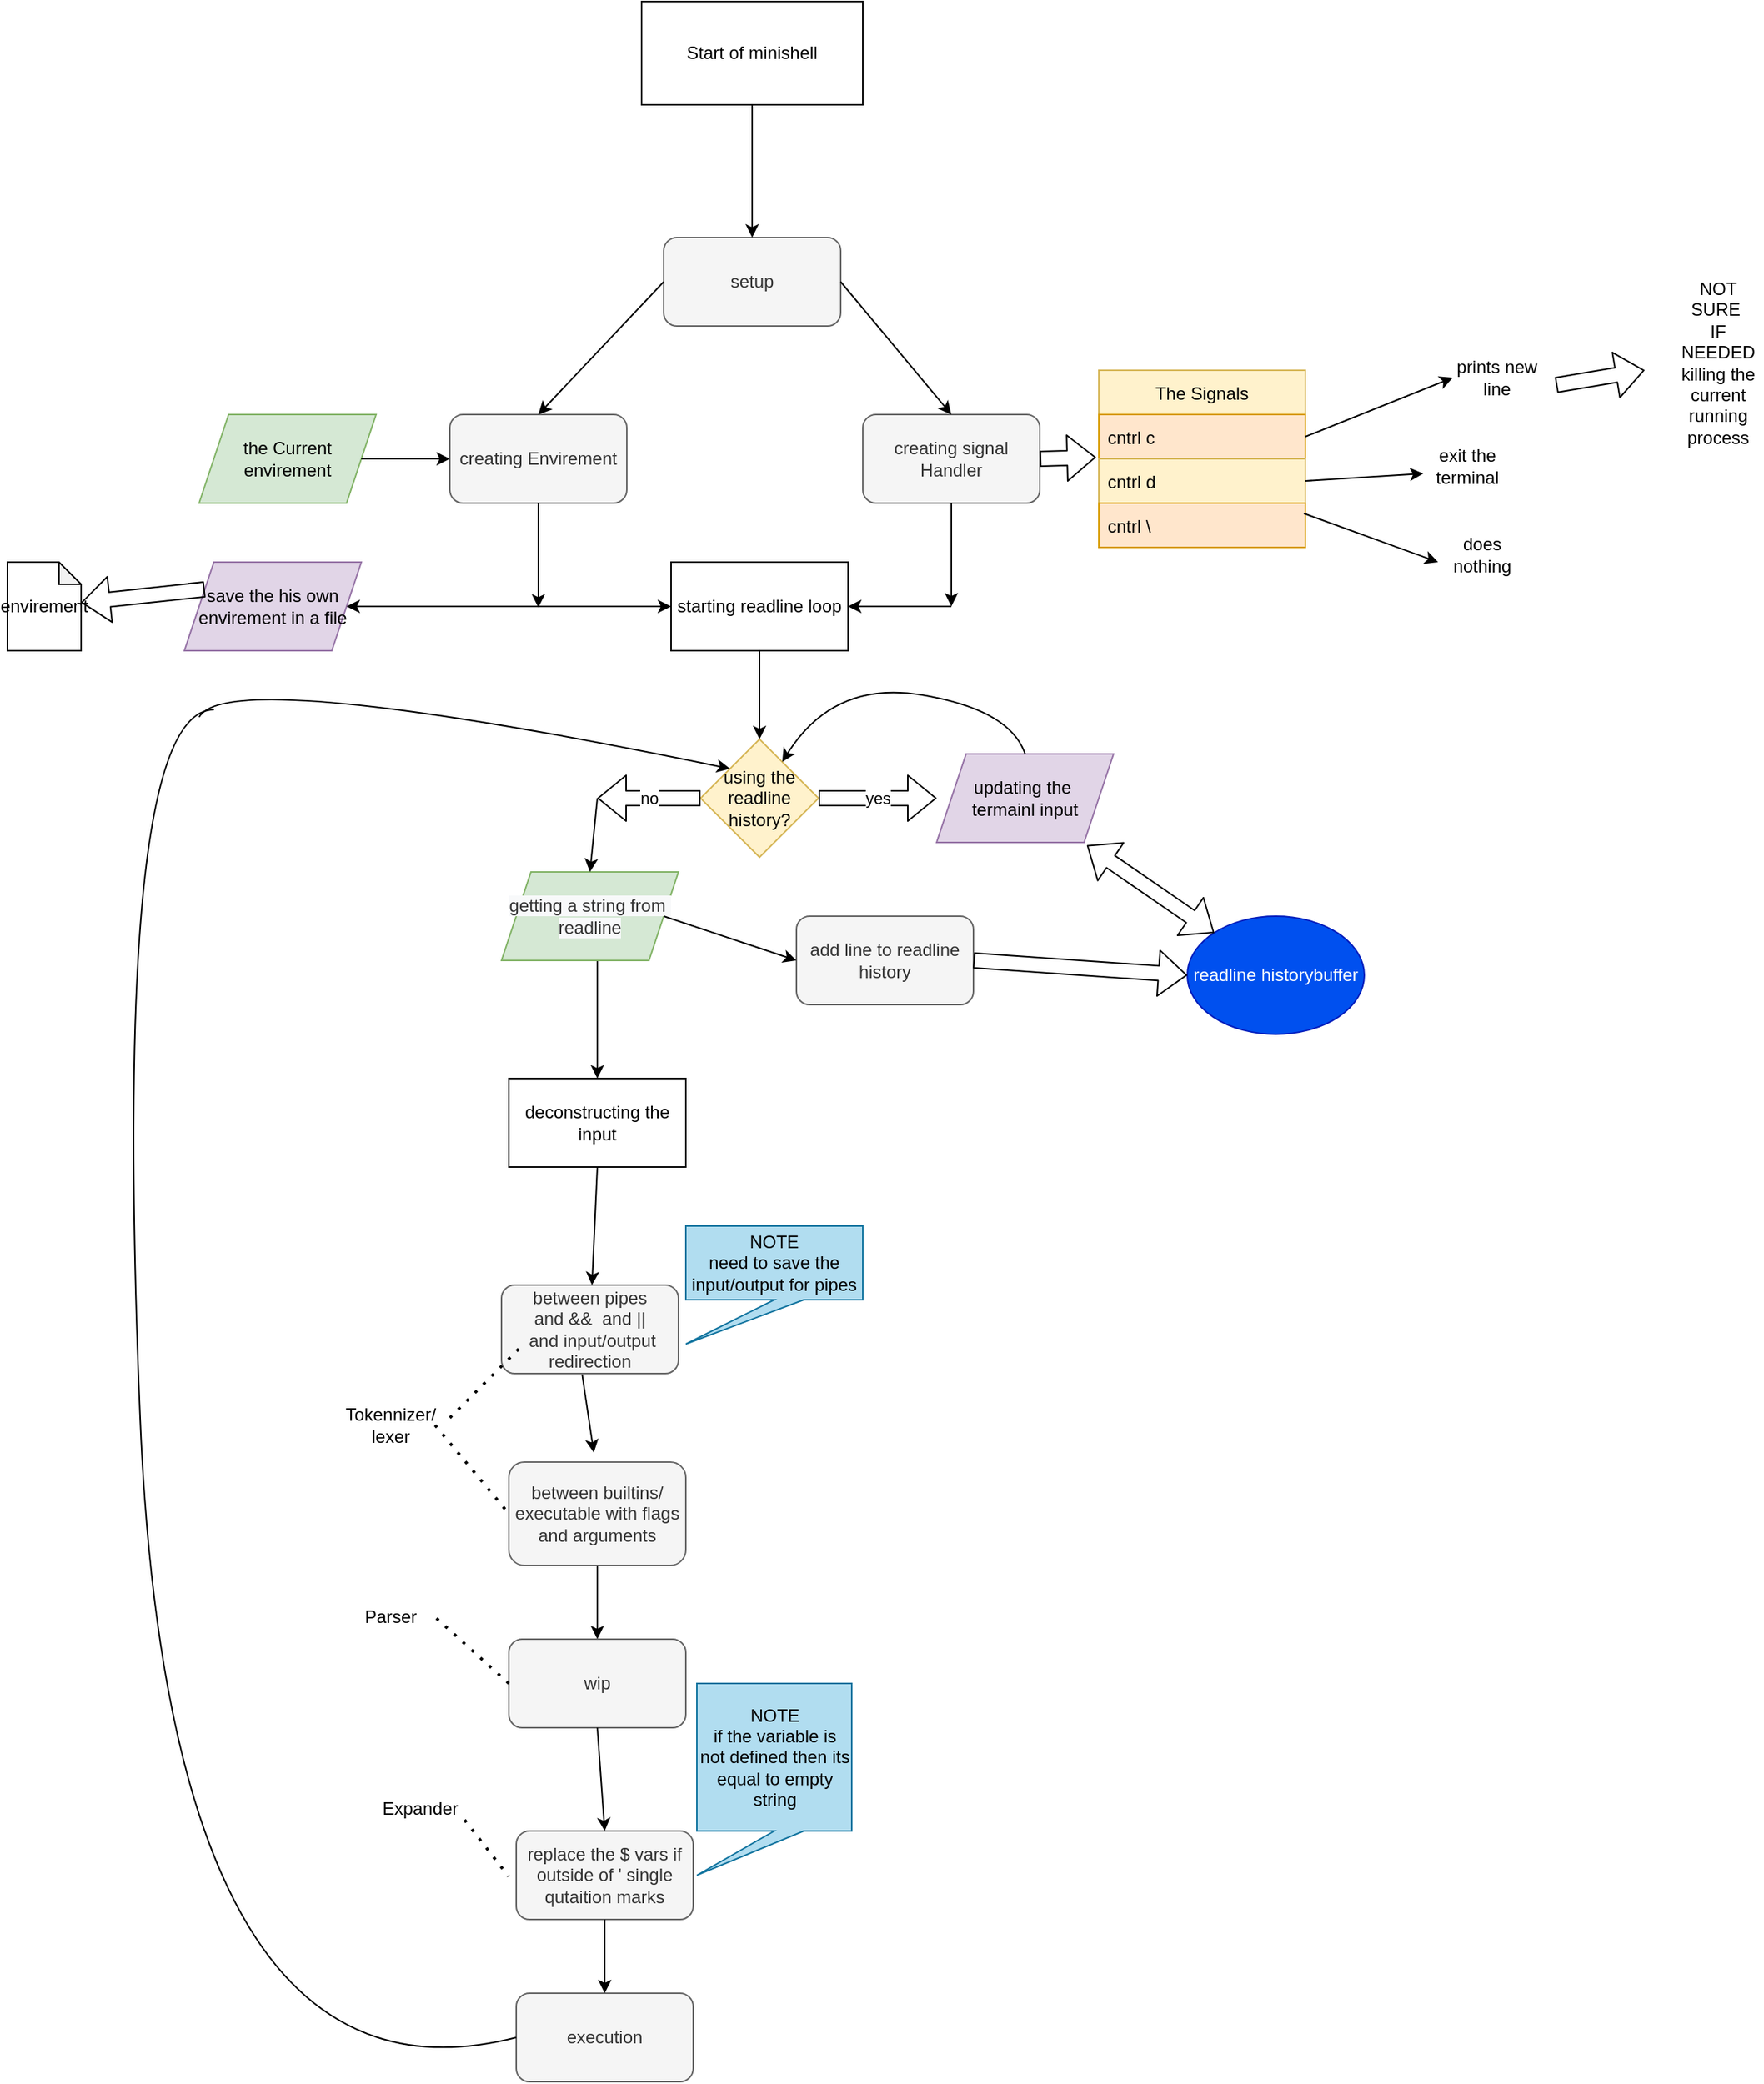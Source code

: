 <mxfile>
    <diagram id="t7cqJlzM_KAU25U6iIUh" name="Page-1">
        <mxGraphModel dx="2954" dy="1638" grid="1" gridSize="10" guides="1" tooltips="1" connect="1" arrows="1" fold="1" page="1" pageScale="1" pageWidth="850" pageHeight="1100" math="0" shadow="0">
            <root>
                <mxCell id="0"/>
                <mxCell id="1" parent="0"/>
                <mxCell id="27" value="envirement" style="shape=note;whiteSpace=wrap;html=1;backgroundOutline=1;darkOpacity=0.05;rounded=0;shadow=0;glass=0;sketch=0;size=15;" parent="1" vertex="1">
                    <mxGeometry x="-1080" y="-370" width="50" height="60" as="geometry"/>
                </mxCell>
                <mxCell id="15" value="Start of minishell" style="rounded=0;whiteSpace=wrap;html=1;shadow=0;glass=0;sketch=0;" parent="1" vertex="1">
                    <mxGeometry x="-650" y="-750" width="150" height="70" as="geometry"/>
                </mxCell>
                <mxCell id="16" value="setup" style="rounded=1;whiteSpace=wrap;html=1;shadow=0;glass=0;sketch=0;fillColor=#f5f5f5;fontColor=#333333;strokeColor=#666666;" parent="1" vertex="1">
                    <mxGeometry x="-635" y="-590" width="120" height="60" as="geometry"/>
                </mxCell>
                <mxCell id="17" value="" style="endArrow=classic;html=1;entryX=0.5;entryY=0;entryDx=0;entryDy=0;" parent="1" source="15" target="16" edge="1">
                    <mxGeometry width="50" height="50" relative="1" as="geometry">
                        <mxPoint x="-570" y="-520" as="sourcePoint"/>
                        <mxPoint x="-520" y="-570" as="targetPoint"/>
                    </mxGeometry>
                </mxCell>
                <mxCell id="18" value="creating Envirement" style="rounded=1;whiteSpace=wrap;html=1;shadow=0;glass=0;sketch=0;fillColor=#f5f5f5;fontColor=#333333;strokeColor=#666666;" parent="1" vertex="1">
                    <mxGeometry x="-780" y="-470" width="120" height="60" as="geometry"/>
                </mxCell>
                <mxCell id="19" value="creating signal Handler" style="rounded=1;whiteSpace=wrap;html=1;shadow=0;glass=0;sketch=0;fillColor=#f5f5f5;fontColor=#333333;strokeColor=#666666;" parent="1" vertex="1">
                    <mxGeometry x="-500" y="-470" width="120" height="60" as="geometry"/>
                </mxCell>
                <mxCell id="20" value="" style="endArrow=classic;html=1;exitX=1;exitY=0.5;exitDx=0;exitDy=0;entryX=0.5;entryY=0;entryDx=0;entryDy=0;" parent="1" source="16" target="19" edge="1">
                    <mxGeometry width="50" height="50" relative="1" as="geometry">
                        <mxPoint x="-570" y="-460" as="sourcePoint"/>
                        <mxPoint x="-520" y="-510" as="targetPoint"/>
                    </mxGeometry>
                </mxCell>
                <mxCell id="21" value="" style="endArrow=classic;html=1;entryX=0.5;entryY=0;entryDx=0;entryDy=0;exitX=0;exitY=0.5;exitDx=0;exitDy=0;" parent="1" source="16" target="18" edge="1">
                    <mxGeometry width="50" height="50" relative="1" as="geometry">
                        <mxPoint x="-720" y="-480" as="sourcePoint"/>
                        <mxPoint x="-670" y="-530" as="targetPoint"/>
                    </mxGeometry>
                </mxCell>
                <mxCell id="22" value="&lt;font color=&quot;#000000&quot;&gt;the Current envirement&lt;/font&gt;" style="shape=parallelogram;perimeter=parallelogramPerimeter;whiteSpace=wrap;html=1;fixedSize=1;rounded=0;shadow=0;glass=0;sketch=0;fillColor=#d5e8d4;strokeColor=#82b366;" parent="1" vertex="1">
                    <mxGeometry x="-950" y="-470" width="120" height="60" as="geometry"/>
                </mxCell>
                <mxCell id="23" value="" style="endArrow=classic;html=1;entryX=0;entryY=0.5;entryDx=0;entryDy=0;exitX=1;exitY=0.5;exitDx=0;exitDy=0;" parent="1" source="22" target="18" edge="1">
                    <mxGeometry width="50" height="50" relative="1" as="geometry">
                        <mxPoint x="-850" y="-400" as="sourcePoint"/>
                        <mxPoint x="-800" y="-450" as="targetPoint"/>
                    </mxGeometry>
                </mxCell>
                <mxCell id="24" value="&lt;font color=&quot;#000000&quot;&gt;save the his own envirement in a file&lt;/font&gt;" style="shape=parallelogram;perimeter=parallelogramPerimeter;whiteSpace=wrap;html=1;fixedSize=1;rounded=0;shadow=0;glass=0;sketch=0;fillColor=#e1d5e7;strokeColor=#9673a6;" parent="1" vertex="1">
                    <mxGeometry x="-960" y="-370" width="120" height="60" as="geometry"/>
                </mxCell>
                <mxCell id="25" value="" style="endArrow=classic;html=1;" parent="1" source="18" edge="1">
                    <mxGeometry width="50" height="50" relative="1" as="geometry">
                        <mxPoint x="-720" y="-360" as="sourcePoint"/>
                        <mxPoint x="-720" y="-339.289" as="targetPoint"/>
                    </mxGeometry>
                </mxCell>
                <mxCell id="26" value="" style="endArrow=classic;html=1;entryX=1;entryY=0.5;entryDx=0;entryDy=0;" parent="1" target="24" edge="1">
                    <mxGeometry width="50" height="50" relative="1" as="geometry">
                        <mxPoint x="-720" y="-340" as="sourcePoint"/>
                        <mxPoint x="-710" y="-340" as="targetPoint"/>
                    </mxGeometry>
                </mxCell>
                <mxCell id="28" value="" style="endArrow=classic;html=1;" parent="1" edge="1">
                    <mxGeometry width="50" height="50" relative="1" as="geometry">
                        <mxPoint x="-720" y="-340" as="sourcePoint"/>
                        <mxPoint x="-630" y="-340" as="targetPoint"/>
                    </mxGeometry>
                </mxCell>
                <mxCell id="30" value="starting readline loop" style="rounded=0;whiteSpace=wrap;html=1;shadow=0;glass=0;sketch=0;" parent="1" vertex="1">
                    <mxGeometry x="-630" y="-370" width="120" height="60" as="geometry"/>
                </mxCell>
                <mxCell id="31" value="" style="endArrow=classic;html=1;entryX=1;entryY=0.5;entryDx=0;entryDy=0;" parent="1" target="30" edge="1">
                    <mxGeometry width="50" height="50" relative="1" as="geometry">
                        <mxPoint x="-440" y="-340" as="sourcePoint"/>
                        <mxPoint x="-440" y="-420" as="targetPoint"/>
                    </mxGeometry>
                </mxCell>
                <mxCell id="32" value="" style="endArrow=classic;html=1;exitX=0.5;exitY=1;exitDx=0;exitDy=0;" parent="1" source="19" edge="1">
                    <mxGeometry width="50" height="50" relative="1" as="geometry">
                        <mxPoint x="-520" y="-250" as="sourcePoint"/>
                        <mxPoint x="-440" y="-340" as="targetPoint"/>
                    </mxGeometry>
                </mxCell>
                <mxCell id="33" value="The Signals" style="swimlane;fontStyle=0;childLayout=stackLayout;horizontal=1;startSize=30;horizontalStack=0;resizeParent=1;resizeParentMax=0;resizeLast=0;collapsible=1;marginBottom=0;rounded=0;shadow=0;glass=0;sketch=0;fillColor=#fff2cc;strokeColor=#d6b656;fontColor=#000000;" parent="1" vertex="1">
                    <mxGeometry x="-340" y="-500" width="140" height="120" as="geometry"/>
                </mxCell>
                <mxCell id="34" value="cntrl c" style="text;strokeColor=#d79b00;fillColor=#ffe6cc;align=left;verticalAlign=middle;spacingLeft=4;spacingRight=4;overflow=hidden;points=[[0,0.5],[1,0.5]];portConstraint=eastwest;rotatable=0;rounded=0;shadow=0;glass=0;sketch=0;fontColor=#000000;" parent="33" vertex="1">
                    <mxGeometry y="30" width="140" height="30" as="geometry"/>
                </mxCell>
                <mxCell id="35" value="cntrl d" style="text;strokeColor=#d6b656;fillColor=#fff2cc;align=left;verticalAlign=middle;spacingLeft=4;spacingRight=4;overflow=hidden;points=[[0,0.5],[1,0.5]];portConstraint=eastwest;rotatable=0;rounded=0;shadow=0;glass=0;sketch=0;fontColor=#000000;" parent="33" vertex="1">
                    <mxGeometry y="60" width="140" height="30" as="geometry"/>
                </mxCell>
                <mxCell id="36" value="cntrl \" style="text;strokeColor=#d79b00;fillColor=#ffe6cc;align=left;verticalAlign=middle;spacingLeft=4;spacingRight=4;overflow=hidden;points=[[0,0.5],[1,0.5]];portConstraint=eastwest;rotatable=0;rounded=0;shadow=0;glass=0;sketch=0;fontColor=#000000;" parent="33" vertex="1">
                    <mxGeometry y="90" width="140" height="30" as="geometry"/>
                </mxCell>
                <mxCell id="37" value="" style="shape=flexArrow;endArrow=classic;html=1;exitX=1;exitY=0.5;exitDx=0;exitDy=0;entryX=-0.014;entryY=-0.033;entryDx=0;entryDy=0;entryPerimeter=0;" parent="1" source="19" target="35" edge="1">
                    <mxGeometry width="50" height="50" relative="1" as="geometry">
                        <mxPoint x="-380" y="-410" as="sourcePoint"/>
                        <mxPoint x="-330" y="-460" as="targetPoint"/>
                    </mxGeometry>
                </mxCell>
                <mxCell id="38" value="" style="endArrow=classic;html=1;exitX=1;exitY=0.5;exitDx=0;exitDy=0;entryX=0;entryY=0.5;entryDx=0;entryDy=0;" parent="1" source="34" target="39" edge="1">
                    <mxGeometry width="50" height="50" relative="1" as="geometry">
                        <mxPoint x="-170" y="-440" as="sourcePoint"/>
                        <mxPoint x="-120" y="-490" as="targetPoint"/>
                    </mxGeometry>
                </mxCell>
                <mxCell id="39" value="prints new line" style="text;html=1;align=center;verticalAlign=middle;whiteSpace=wrap;rounded=0;shadow=0;glass=0;sketch=0;" parent="1" vertex="1">
                    <mxGeometry x="-100" y="-510" width="60" height="30" as="geometry"/>
                </mxCell>
                <mxCell id="43" value="" style="endArrow=classic;html=1;exitX=1;exitY=0.5;exitDx=0;exitDy=0;" parent="1" source="35" edge="1">
                    <mxGeometry width="50" height="50" relative="1" as="geometry">
                        <mxPoint x="-160" y="-400" as="sourcePoint"/>
                        <mxPoint x="-120" y="-430" as="targetPoint"/>
                    </mxGeometry>
                </mxCell>
                <mxCell id="44" value="exit the terminal" style="text;html=1;align=center;verticalAlign=middle;whiteSpace=wrap;rounded=0;shadow=0;glass=0;sketch=0;gradientDirection=west;" parent="1" vertex="1">
                    <mxGeometry x="-120" y="-450" width="60" height="30" as="geometry"/>
                </mxCell>
                <mxCell id="45" value="" style="endArrow=classic;html=1;exitX=0.993;exitY=0.233;exitDx=0;exitDy=0;exitPerimeter=0;" parent="1" source="36" edge="1">
                    <mxGeometry width="50" height="50" relative="1" as="geometry">
                        <mxPoint x="-170" y="-360" as="sourcePoint"/>
                        <mxPoint x="-110" y="-370" as="targetPoint"/>
                    </mxGeometry>
                </mxCell>
                <mxCell id="46" value="does nothing" style="text;html=1;align=center;verticalAlign=middle;whiteSpace=wrap;rounded=0;shadow=0;glass=0;sketch=0;" parent="1" vertex="1">
                    <mxGeometry x="-110" y="-390" width="60" height="30" as="geometry"/>
                </mxCell>
                <mxCell id="47" value="" style="shape=flexArrow;endArrow=classic;html=1;exitX=0;exitY=0.25;exitDx=0;exitDy=0;" parent="1" source="24" target="27" edge="1">
                    <mxGeometry width="50" height="50" relative="1" as="geometry">
                        <mxPoint x="-800" y="-110" as="sourcePoint"/>
                        <mxPoint x="-750" y="-160" as="targetPoint"/>
                    </mxGeometry>
                </mxCell>
                <mxCell id="50" value="" style="endArrow=classic;html=1;exitX=0.5;exitY=1;exitDx=0;exitDy=0;entryX=0.5;entryY=0;entryDx=0;entryDy=0;" parent="1" source="30" target="56" edge="1">
                    <mxGeometry width="50" height="50" relative="1" as="geometry">
                        <mxPoint x="-490" y="-170" as="sourcePoint"/>
                        <mxPoint x="-570" y="-250" as="targetPoint"/>
                    </mxGeometry>
                </mxCell>
                <mxCell id="51" value="deconstructing the input" style="rounded=0;whiteSpace=wrap;html=1;shadow=0;glass=0;sketch=0;" parent="1" vertex="1">
                    <mxGeometry x="-740" y="-20" width="120" height="60" as="geometry"/>
                </mxCell>
                <mxCell id="52" value="" style="endArrow=classic;html=1;entryX=0.5;entryY=0;entryDx=0;entryDy=0;exitX=0.5;exitY=1;exitDx=0;exitDy=0;" parent="1" target="51" edge="1">
                    <mxGeometry width="50" height="50" relative="1" as="geometry">
                        <mxPoint x="-680" y="-100" as="sourcePoint"/>
                        <mxPoint x="-650" y="-100" as="targetPoint"/>
                    </mxGeometry>
                </mxCell>
                <mxCell id="54" value="add line to readline&lt;br&gt;history" style="rounded=1;whiteSpace=wrap;html=1;shadow=0;glass=0;sketch=0;fillColor=#f5f5f5;fontColor=#333333;strokeColor=#666666;" parent="1" vertex="1">
                    <mxGeometry x="-545" y="-130" width="120" height="60" as="geometry"/>
                </mxCell>
                <mxCell id="55" value="&lt;meta charset=&quot;utf-8&quot;&gt;&lt;span style=&quot;color: rgb(51, 51, 51); font-family: helvetica; font-size: 12px; font-style: normal; font-weight: 400; letter-spacing: normal; text-align: center; text-indent: 0px; text-transform: none; word-spacing: 0px; background-color: rgb(248, 249, 250); display: inline; float: none;&quot;&gt;getting a string from&amp;nbsp;&lt;/span&gt;&lt;br style=&quot;color: rgb(51, 51, 51); font-family: helvetica; font-size: 12px; font-style: normal; font-weight: 400; letter-spacing: normal; text-align: center; text-indent: 0px; text-transform: none; word-spacing: 0px; background-color: rgb(248, 249, 250);&quot;&gt;&lt;span style=&quot;color: rgb(51, 51, 51); font-family: helvetica; font-size: 12px; font-style: normal; font-weight: 400; letter-spacing: normal; text-align: center; text-indent: 0px; text-transform: none; word-spacing: 0px; background-color: rgb(248, 249, 250); display: inline; float: none;&quot;&gt;readline&lt;/span&gt;" style="shape=parallelogram;perimeter=parallelogramPerimeter;whiteSpace=wrap;html=1;fixedSize=1;rounded=0;shadow=0;glass=0;sketch=0;fillColor=#d5e8d4;strokeColor=#82b366;" parent="1" vertex="1">
                    <mxGeometry x="-745" y="-160" width="120" height="60" as="geometry"/>
                </mxCell>
                <mxCell id="56" value="&lt;font color=&quot;#030303&quot;&gt;using the&lt;br&gt;readline&lt;br&gt;history?&lt;/font&gt;" style="rhombus;whiteSpace=wrap;html=1;rounded=0;shadow=0;glass=0;sketch=0;fillColor=#fff2cc;strokeColor=#d6b656;" parent="1" vertex="1">
                    <mxGeometry x="-610" y="-250" width="80" height="80" as="geometry"/>
                </mxCell>
                <mxCell id="58" value="no" style="shape=flexArrow;endArrow=classic;html=1;exitX=0;exitY=0.5;exitDx=0;exitDy=0;" parent="1" source="56" edge="1">
                    <mxGeometry width="50" height="50" relative="1" as="geometry">
                        <mxPoint x="-530" y="-90" as="sourcePoint"/>
                        <mxPoint x="-680" y="-210" as="targetPoint"/>
                    </mxGeometry>
                </mxCell>
                <mxCell id="59" value="yes" style="shape=flexArrow;endArrow=classic;html=1;exitX=1;exitY=0.5;exitDx=0;exitDy=0;" parent="1" source="56" edge="1">
                    <mxGeometry width="50" height="50" relative="1" as="geometry">
                        <mxPoint x="-530" y="-180" as="sourcePoint"/>
                        <mxPoint x="-450" y="-210" as="targetPoint"/>
                    </mxGeometry>
                </mxCell>
                <mxCell id="60" value="" style="endArrow=classic;html=1;entryX=0.5;entryY=0;entryDx=0;entryDy=0;" parent="1" target="55" edge="1">
                    <mxGeometry width="50" height="50" relative="1" as="geometry">
                        <mxPoint x="-680" y="-210" as="sourcePoint"/>
                        <mxPoint x="-680" y="-190" as="targetPoint"/>
                    </mxGeometry>
                </mxCell>
                <mxCell id="61" value="updating the&amp;nbsp;&lt;br&gt;termainl input" style="shape=parallelogram;perimeter=parallelogramPerimeter;whiteSpace=wrap;html=1;fixedSize=1;rounded=0;shadow=0;glass=0;sketch=0;fillColor=#e1d5e7;strokeColor=#9673a6;" parent="1" vertex="1">
                    <mxGeometry x="-450" y="-240" width="120" height="60" as="geometry"/>
                </mxCell>
                <mxCell id="63" value="" style="curved=1;endArrow=classic;html=1;exitX=0.5;exitY=0;exitDx=0;exitDy=0;" parent="1" source="61" target="56" edge="1">
                    <mxGeometry width="50" height="50" relative="1" as="geometry">
                        <mxPoint x="-410" y="-230" as="sourcePoint"/>
                        <mxPoint x="-360" y="-280" as="targetPoint"/>
                        <Array as="points">
                            <mxPoint x="-400" y="-270"/>
                            <mxPoint x="-520" y="-290"/>
                        </Array>
                    </mxGeometry>
                </mxCell>
                <mxCell id="65" value="" style="endArrow=classic;html=1;exitX=1;exitY=0.5;exitDx=0;exitDy=0;entryX=0;entryY=0.5;entryDx=0;entryDy=0;" parent="1" source="55" target="54" edge="1">
                    <mxGeometry width="50" height="50" relative="1" as="geometry">
                        <mxPoint x="-640" y="-90" as="sourcePoint"/>
                        <mxPoint x="-590" y="-140" as="targetPoint"/>
                    </mxGeometry>
                </mxCell>
                <mxCell id="66" value="readline historybuffer" style="ellipse;whiteSpace=wrap;html=1;rounded=0;shadow=0;glass=0;sketch=0;gradientDirection=west;fillColor=#0050ef;fontColor=#ffffff;strokeColor=#001DBC;" parent="1" vertex="1">
                    <mxGeometry x="-280" y="-130" width="120" height="80" as="geometry"/>
                </mxCell>
                <mxCell id="67" value="" style="shape=flexArrow;endArrow=classic;startArrow=classic;html=1;exitX=0.85;exitY=1.033;exitDx=0;exitDy=0;exitPerimeter=0;" parent="1" source="61" target="66" edge="1">
                    <mxGeometry width="100" height="100" relative="1" as="geometry">
                        <mxPoint x="-430" y="-60" as="sourcePoint"/>
                        <mxPoint x="-330" y="-160" as="targetPoint"/>
                    </mxGeometry>
                </mxCell>
                <mxCell id="68" value="" style="shape=flexArrow;endArrow=classic;html=1;entryX=0;entryY=0.5;entryDx=0;entryDy=0;exitX=1;exitY=0.5;exitDx=0;exitDy=0;" parent="1" source="54" target="66" edge="1">
                    <mxGeometry width="50" height="50" relative="1" as="geometry">
                        <mxPoint x="-450" y="-90" as="sourcePoint"/>
                        <mxPoint x="-400" y="-140" as="targetPoint"/>
                    </mxGeometry>
                </mxCell>
                <mxCell id="69" value="" style="shape=flexArrow;endArrow=classic;html=1;" parent="1" edge="1">
                    <mxGeometry width="50" height="50" relative="1" as="geometry">
                        <mxPoint x="-30" y="-490" as="sourcePoint"/>
                        <mxPoint x="30" y="-500" as="targetPoint"/>
                    </mxGeometry>
                </mxCell>
                <mxCell id="70" value="NOT SURE&amp;nbsp;&lt;br&gt;IF NEEDED&lt;br&gt;killing the current running process" style="text;html=1;strokeColor=none;fillColor=none;align=center;verticalAlign=middle;whiteSpace=wrap;rounded=0;shadow=0;glass=0;sketch=0;" parent="1" vertex="1">
                    <mxGeometry x="50" y="-520" width="60" height="30" as="geometry"/>
                </mxCell>
                <mxCell id="71" value="between pipes&lt;br&gt;and &amp;amp;&amp;amp;&amp;nbsp; and ||&lt;br&gt;&amp;nbsp;and input/output redirection" style="rounded=1;whiteSpace=wrap;html=1;shadow=0;glass=0;sketch=0;gradientDirection=west;fillColor=#f5f5f5;fontColor=#333333;strokeColor=#666666;" parent="1" vertex="1">
                    <mxGeometry x="-745" y="120" width="120" height="60" as="geometry"/>
                </mxCell>
                <mxCell id="72" value="" style="endArrow=classic;html=1;exitX=0.5;exitY=1;exitDx=0;exitDy=0;" parent="1" source="51" target="71" edge="1">
                    <mxGeometry width="50" height="50" relative="1" as="geometry">
                        <mxPoint x="-690" y="80" as="sourcePoint"/>
                        <mxPoint x="-660" y="90" as="targetPoint"/>
                    </mxGeometry>
                </mxCell>
                <mxCell id="73" value="NOTE&lt;br&gt;need to save the input/output for pipes" style="shape=callout;whiteSpace=wrap;html=1;perimeter=calloutPerimeter;rounded=0;shadow=0;glass=0;sketch=0;gradientDirection=west;position2=0;fillColor=#b1ddf0;strokeColor=#10739e;" parent="1" vertex="1">
                    <mxGeometry x="-620" y="80" width="120" height="80" as="geometry"/>
                </mxCell>
                <mxCell id="77" value="between builtins/ executable with flags and arguments" style="rounded=1;whiteSpace=wrap;html=1;shadow=0;glass=0;sketch=0;fillColor=#f5f5f5;fontColor=#333333;strokeColor=#666666;" parent="1" vertex="1">
                    <mxGeometry x="-740" y="240" width="120" height="70" as="geometry"/>
                </mxCell>
                <mxCell id="78" value="" style="endArrow=classic;html=1;entryX=0.48;entryY=-0.091;entryDx=0;entryDy=0;entryPerimeter=0;exitX=0.456;exitY=1.012;exitDx=0;exitDy=0;exitPerimeter=0;" parent="1" source="71" target="77" edge="1">
                    <mxGeometry width="50" height="50" relative="1" as="geometry">
                        <mxPoint x="-710" y="210" as="sourcePoint"/>
                        <mxPoint x="-650" y="190" as="targetPoint"/>
                    </mxGeometry>
                </mxCell>
                <mxCell id="-gghozSChk5Wze0QSNFC-79" value="" style="endArrow=classic;html=1;entryX=0.5;entryY=0;entryDx=0;entryDy=0;exitX=0.5;exitY=1;exitDx=0;exitDy=0;" parent="1" source="77" target="79" edge="1">
                    <mxGeometry width="50" height="50" relative="1" as="geometry">
                        <mxPoint x="-700" y="350" as="sourcePoint"/>
                        <mxPoint x="-680" y="340" as="targetPoint"/>
                    </mxGeometry>
                </mxCell>
                <mxCell id="-gghozSChk5Wze0QSNFC-80" value="Tokennizer/ lexer" style="text;html=1;strokeColor=none;fillColor=none;align=center;verticalAlign=middle;whiteSpace=wrap;rounded=0;shadow=0;glass=0;sketch=0;" parent="1" vertex="1">
                    <mxGeometry x="-850" y="200" width="60" height="30" as="geometry"/>
                </mxCell>
                <mxCell id="-gghozSChk5Wze0QSNFC-81" value="" style="endArrow=none;dashed=1;html=1;dashPattern=1 3;strokeWidth=2;" parent="1" edge="1">
                    <mxGeometry width="50" height="50" relative="1" as="geometry">
                        <mxPoint x="-780" y="210" as="sourcePoint"/>
                        <mxPoint x="-730" y="160" as="targetPoint"/>
                    </mxGeometry>
                </mxCell>
                <mxCell id="-gghozSChk5Wze0QSNFC-82" value="" style="endArrow=none;dashed=1;html=1;dashPattern=1 3;strokeWidth=2;entryX=0;entryY=0.5;entryDx=0;entryDy=0;exitX=1;exitY=0.5;exitDx=0;exitDy=0;" parent="1" source="-gghozSChk5Wze0QSNFC-80" target="77" edge="1">
                    <mxGeometry width="50" height="50" relative="1" as="geometry">
                        <mxPoint x="-830" y="340" as="sourcePoint"/>
                        <mxPoint x="-780" y="290" as="targetPoint"/>
                    </mxGeometry>
                </mxCell>
                <mxCell id="-gghozSChk5Wze0QSNFC-83" value="replace the $ vars if outside of ' single qutaition marks" style="rounded=1;whiteSpace=wrap;html=1;shadow=0;glass=0;sketch=0;fillColor=#f5f5f5;fontColor=#333333;strokeColor=#666666;" parent="1" vertex="1">
                    <mxGeometry x="-735" y="490" width="120" height="60" as="geometry"/>
                </mxCell>
                <mxCell id="-gghozSChk5Wze0QSNFC-84" value="Expander" style="text;html=1;strokeColor=none;fillColor=none;align=center;verticalAlign=middle;whiteSpace=wrap;rounded=0;shadow=0;glass=0;sketch=0;" parent="1" vertex="1">
                    <mxGeometry x="-830" y="460" width="60" height="30" as="geometry"/>
                </mxCell>
                <mxCell id="-gghozSChk5Wze0QSNFC-85" value="" style="endArrow=none;dashed=1;html=1;dashPattern=1 3;strokeWidth=2;entryX=-0.044;entryY=0.512;entryDx=0;entryDy=0;entryPerimeter=0;exitX=1;exitY=0.75;exitDx=0;exitDy=0;" parent="1" source="-gghozSChk5Wze0QSNFC-84" target="-gghozSChk5Wze0QSNFC-83" edge="1">
                    <mxGeometry width="50" height="50" relative="1" as="geometry">
                        <mxPoint x="-790" y="400" as="sourcePoint"/>
                        <mxPoint x="-740" y="350" as="targetPoint"/>
                    </mxGeometry>
                </mxCell>
                <mxCell id="X_gGsKT-xEyEadyAPWAb-79" value="NOTE&lt;br&gt;if the variable is not defined then its equal to empty string" style="shape=callout;whiteSpace=wrap;html=1;perimeter=calloutPerimeter;rounded=0;shadow=0;glass=0;sketch=0;gradientDirection=west;fillColor=#b1ddf0;strokeColor=#10739e;position2=0;" parent="1" vertex="1">
                    <mxGeometry x="-612.5" y="390" width="105" height="130" as="geometry"/>
                </mxCell>
                <mxCell id="X_gGsKT-xEyEadyAPWAb-81" value="execution" style="rounded=1;whiteSpace=wrap;html=1;shadow=0;glass=0;sketch=0;fillColor=#f5f5f5;fontColor=#333333;strokeColor=#666666;" parent="1" vertex="1">
                    <mxGeometry x="-735" y="600" width="120" height="60" as="geometry"/>
                </mxCell>
                <mxCell id="X_gGsKT-xEyEadyAPWAb-82" value="" style="endArrow=classic;html=1;entryX=0.5;entryY=0;entryDx=0;entryDy=0;exitX=0.5;exitY=1;exitDx=0;exitDy=0;" parent="1" source="-gghozSChk5Wze0QSNFC-83" target="X_gGsKT-xEyEadyAPWAb-81" edge="1">
                    <mxGeometry width="50" height="50" relative="1" as="geometry">
                        <mxPoint x="-710" y="470" as="sourcePoint"/>
                        <mxPoint x="-660" y="420" as="targetPoint"/>
                    </mxGeometry>
                </mxCell>
                <mxCell id="X_gGsKT-xEyEadyAPWAb-83" value="" style="curved=1;endArrow=classic;html=1;exitX=0;exitY=0.5;exitDx=0;exitDy=0;entryX=0;entryY=0;entryDx=0;entryDy=0;startArrow=none;" parent="1" target="56" edge="1">
                    <mxGeometry width="50" height="50" relative="1" as="geometry">
                        <mxPoint x="-950" y="-265" as="sourcePoint"/>
                        <mxPoint x="-580" y="-280" as="targetPoint"/>
                        <Array as="points">
                            <mxPoint x="-930" y="-300"/>
                        </Array>
                    </mxGeometry>
                </mxCell>
                <mxCell id="79" value="wip" style="rounded=1;whiteSpace=wrap;html=1;shadow=0;glass=0;sketch=0;fillColor=#f5f5f5;fontColor=#333333;strokeColor=#666666;" parent="1" vertex="1">
                    <mxGeometry x="-740" y="360" width="120" height="60" as="geometry"/>
                </mxCell>
                <mxCell id="81" value="" style="endArrow=classic;html=1;fontColor=#000000;exitX=0.5;exitY=1;exitDx=0;exitDy=0;entryX=0.5;entryY=0;entryDx=0;entryDy=0;" parent="1" source="79" target="-gghozSChk5Wze0QSNFC-83" edge="1">
                    <mxGeometry width="50" height="50" relative="1" as="geometry">
                        <mxPoint x="-550" y="280" as="sourcePoint"/>
                        <mxPoint x="-500" y="230" as="targetPoint"/>
                    </mxGeometry>
                </mxCell>
                <mxCell id="83" value="Parser" style="text;html=1;strokeColor=none;fillColor=none;align=center;verticalAlign=middle;whiteSpace=wrap;rounded=0;shadow=0;glass=0;sketch=0;" parent="1" vertex="1">
                    <mxGeometry x="-850" y="330" width="60" height="30" as="geometry"/>
                </mxCell>
                <mxCell id="84" value="" style="endArrow=none;dashed=1;html=1;dashPattern=1 3;strokeWidth=2;fontColor=#000000;entryX=1;entryY=0.5;entryDx=0;entryDy=0;exitX=0;exitY=0.5;exitDx=0;exitDy=0;" parent="1" source="79" target="83" edge="1">
                    <mxGeometry width="50" height="50" relative="1" as="geometry">
                        <mxPoint x="-780" y="420" as="sourcePoint"/>
                        <mxPoint x="-730" y="370" as="targetPoint"/>
                    </mxGeometry>
                </mxCell>
                <mxCell id="88" value="" style="curved=1;endArrow=none;html=1;exitX=0;exitY=0.5;exitDx=0;exitDy=0;" edge="1" parent="1" source="X_gGsKT-xEyEadyAPWAb-81">
                    <mxGeometry width="50" height="50" relative="1" as="geometry">
                        <mxPoint x="-735" y="630" as="sourcePoint"/>
                        <mxPoint x="-940" y="-270" as="targetPoint"/>
                        <Array as="points">
                            <mxPoint x="-970" y="690"/>
                            <mxPoint x="-1010" y="-270"/>
                        </Array>
                    </mxGeometry>
                </mxCell>
            </root>
        </mxGraphModel>
    </diagram>
    <diagram id="8YKHPiPmAO6XSmLLmHeY" name="Page-2">
        <mxGraphModel dx="1254" dy="538" grid="1" gridSize="10" guides="1" tooltips="1" connect="1" arrows="1" fold="1" page="1" pageScale="1" pageWidth="850" pageHeight="1100" math="0" shadow="0">
            <root>
                <mxCell id="26CnLygqllU6_viyCMD1-0"/>
                <mxCell id="26CnLygqllU6_viyCMD1-1" parent="26CnLygqllU6_viyCMD1-0"/>
                <mxCell id="lWpvHl8FBsNtYLzzgre1-0" value="dfdsfa" style="shape=cylinder3;whiteSpace=wrap;html=1;boundedLbl=1;backgroundOutline=1;size=15;fontColor=#030303;" parent="26CnLygqllU6_viyCMD1-1" vertex="1">
                    <mxGeometry x="420" y="300" width="60" height="80" as="geometry"/>
                </mxCell>
            </root>
        </mxGraphModel>
    </diagram>
</mxfile>